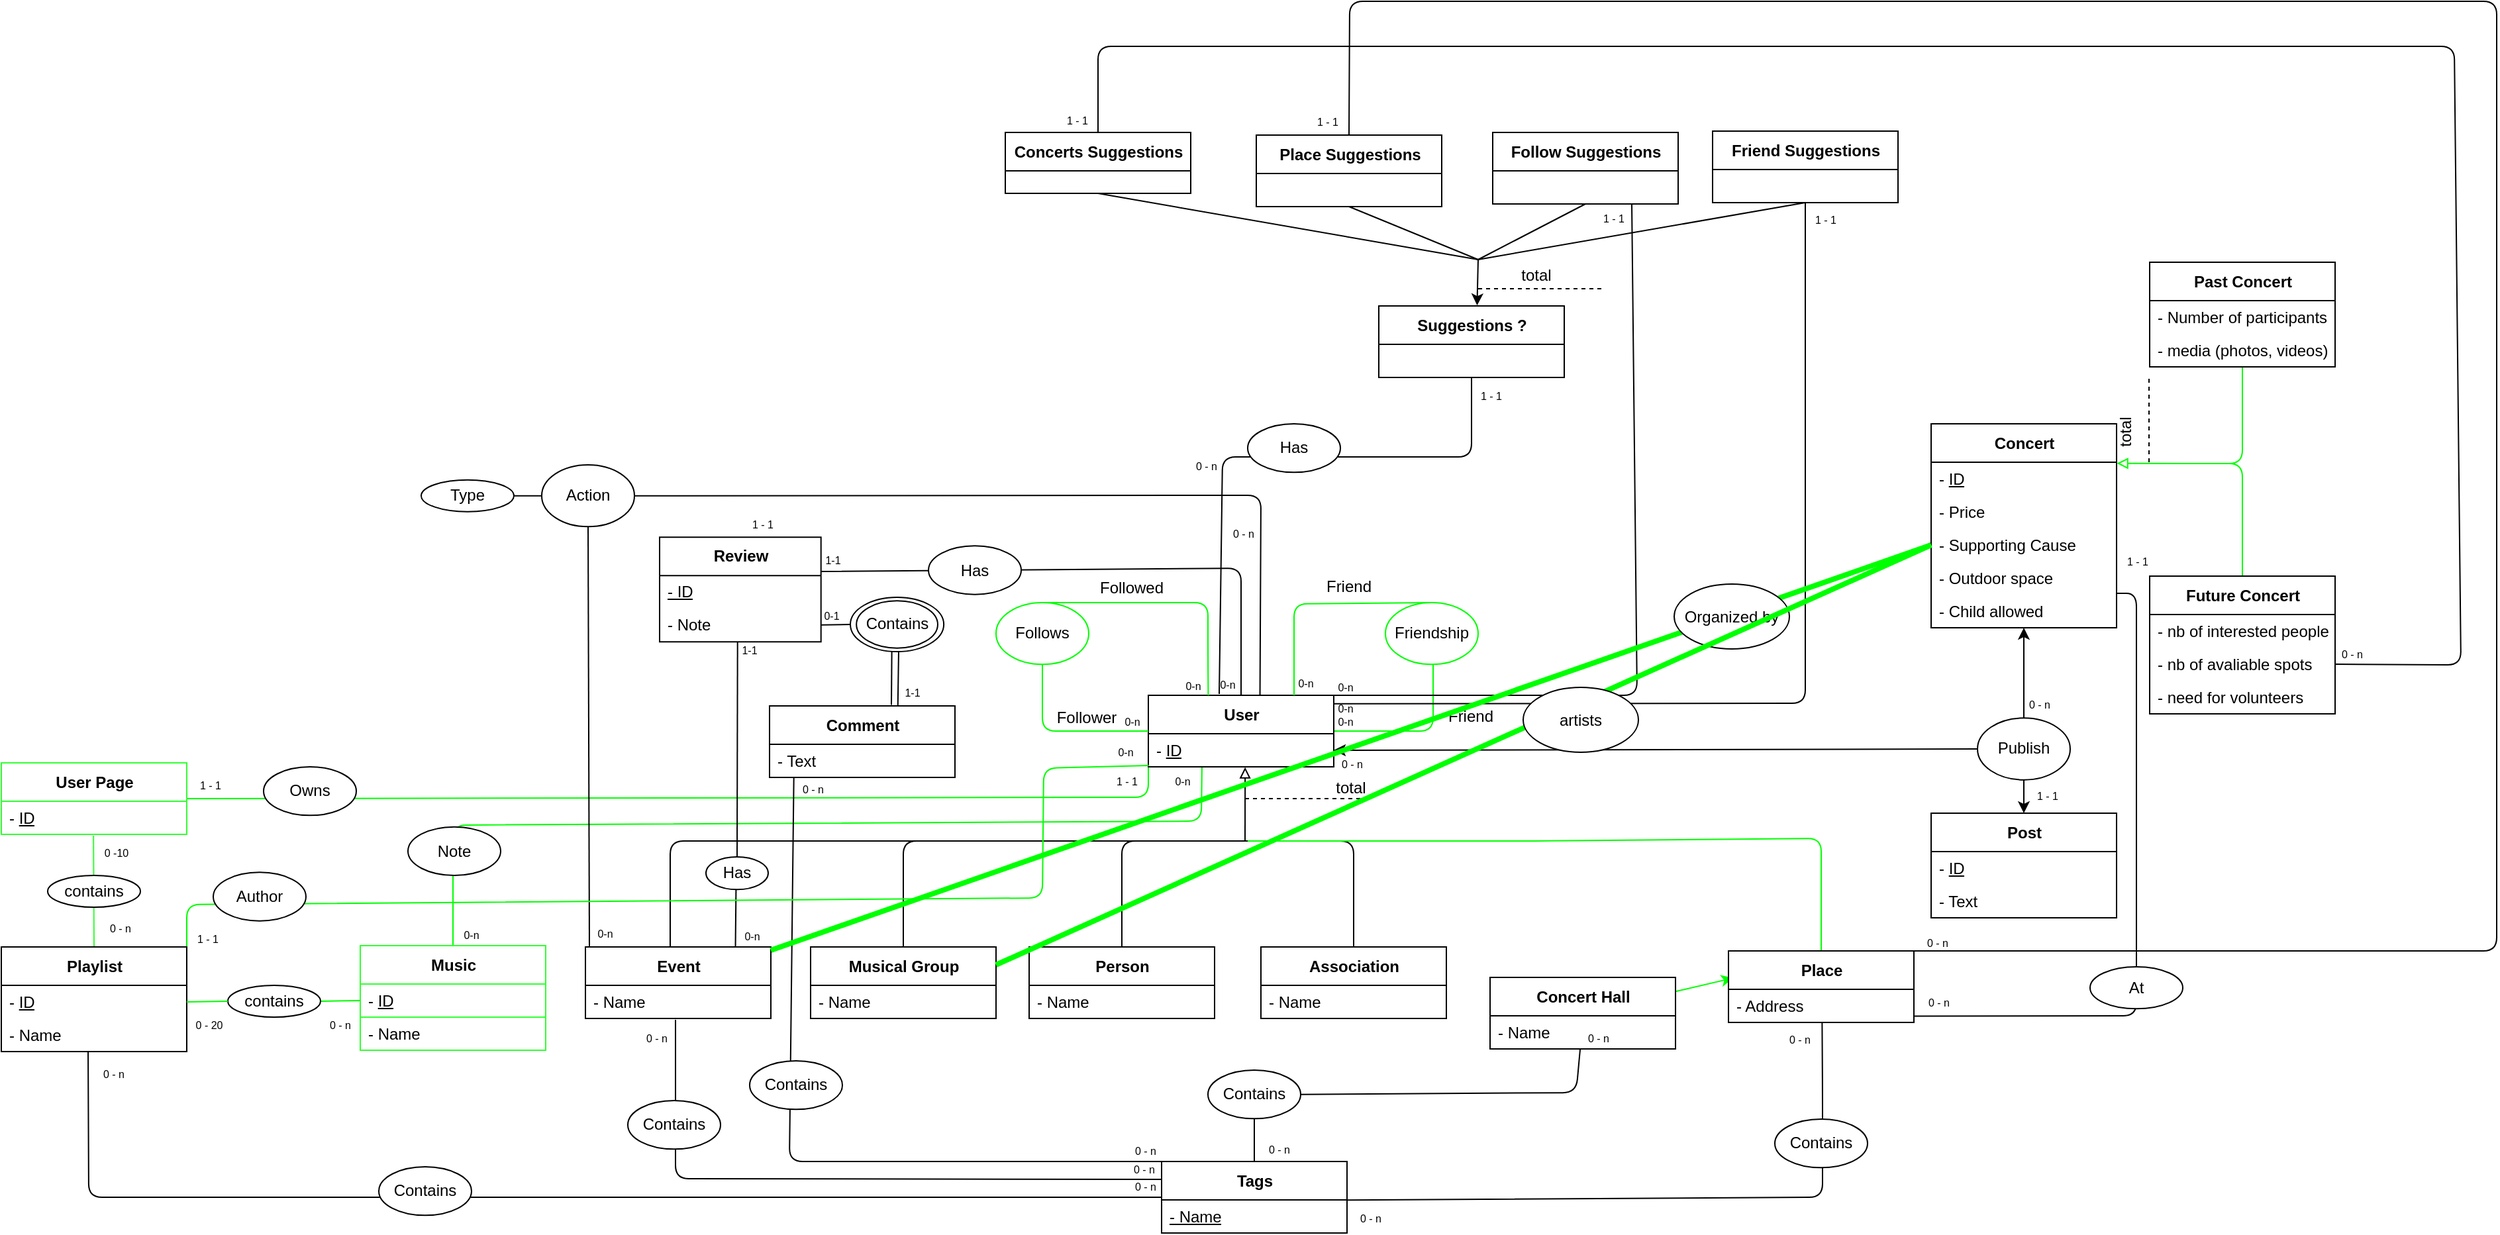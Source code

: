 <mxfile>
    <diagram id="nT5KfW_RDlfUQsja67Bm" name="Page-1">
        <mxGraphModel dx="1891" dy="1403" grid="1" gridSize="1" guides="1" tooltips="1" connect="1" arrows="1" fold="1" page="0" pageScale="1" pageWidth="850" pageHeight="1100" math="0" shadow="0">
            <root>
                <mxCell id="0"/>
                <mxCell id="1" parent="0"/>
                <mxCell id="24" style="edgeStyle=none;html=1;exitX=1;exitY=0.5;exitDx=0;exitDy=0;endArrow=none;endFill=0;strokeColor=#00FF00;" parent="1" source="5" edge="1">
                    <mxGeometry relative="1" as="geometry">
                        <mxPoint x="560" y="80" as="targetPoint"/>
                        <Array as="points">
                            <mxPoint x="560" y="137"/>
                        </Array>
                    </mxGeometry>
                </mxCell>
                <mxCell id="56" style="edgeStyle=none;html=1;startArrow=none;startFill=0;endArrow=none;endFill=0;entryX=1;entryY=0.5;entryDx=0;entryDy=0;exitX=0.602;exitY=0.006;exitDx=0;exitDy=0;exitPerimeter=0;" parent="1" source="5" target="60" edge="1">
                    <mxGeometry relative="1" as="geometry">
                        <mxPoint x="415" y="-76" as="targetPoint"/>
                        <Array as="points">
                            <mxPoint x="430" y="-41"/>
                        </Array>
                        <mxPoint x="429" y="109" as="sourcePoint"/>
                    </mxGeometry>
                </mxCell>
                <mxCell id="155" style="edgeStyle=none;html=1;exitX=0;exitY=0.5;exitDx=0;exitDy=0;entryX=1;entryY=0.5;entryDx=0;entryDy=0;endArrow=none;endFill=0;strokeColor=#00FF00;" parent="1" source="5" target="79" edge="1">
                    <mxGeometry relative="1" as="geometry">
                        <Array as="points">
                            <mxPoint x="345" y="187"/>
                        </Array>
                    </mxGeometry>
                </mxCell>
                <mxCell id="162" style="edgeStyle=none;html=1;exitX=0.289;exitY=1;exitDx=0;exitDy=0;entryX=0.5;entryY=0;entryDx=0;entryDy=0;endArrow=none;endFill=0;exitPerimeter=0;strokeColor=#00FF00;" parent="1" source="7" target="85" edge="1">
                    <mxGeometry relative="1" as="geometry">
                        <Array as="points">
                            <mxPoint x="385" y="205"/>
                            <mxPoint x="-180" y="208"/>
                        </Array>
                    </mxGeometry>
                </mxCell>
                <mxCell id="5" value="User" style="swimlane;fontStyle=1;align=center;verticalAlign=middle;childLayout=stackLayout;horizontal=1;startSize=29;horizontalStack=0;resizeParent=1;resizeParentMax=0;resizeLast=0;collapsible=0;marginBottom=0;html=1;" parent="1" vertex="1">
                    <mxGeometry x="345" y="110" width="140" height="54" as="geometry"/>
                </mxCell>
                <mxCell id="7" value="- &lt;u&gt;ID&lt;/u&gt;" style="text;html=1;strokeColor=none;fillColor=none;align=left;verticalAlign=middle;spacingLeft=4;spacingRight=4;overflow=hidden;rotatable=0;points=[[0,0.5],[1,0.5]];portConstraint=eastwest;" parent="5" vertex="1">
                    <mxGeometry y="29" width="140" height="25" as="geometry"/>
                </mxCell>
                <mxCell id="20" style="edgeStyle=none;html=1;exitX=0.5;exitY=0;exitDx=0;exitDy=0;endArrow=none;endFill=0;" parent="1" source="10" edge="1">
                    <mxGeometry relative="1" as="geometry">
                        <mxPoint x="340" y="220" as="targetPoint"/>
                        <Array as="points">
                            <mxPoint x="160" y="220"/>
                        </Array>
                    </mxGeometry>
                </mxCell>
                <mxCell id="10" value="Musical Group" style="swimlane;fontStyle=1;align=center;verticalAlign=middle;childLayout=stackLayout;horizontal=1;startSize=29;horizontalStack=0;resizeParent=1;resizeParentMax=0;resizeLast=0;collapsible=0;marginBottom=0;html=1;" parent="1" vertex="1">
                    <mxGeometry x="90" y="300" width="140" height="54" as="geometry"/>
                </mxCell>
                <mxCell id="11" value="- Name" style="text;html=1;strokeColor=none;fillColor=none;align=left;verticalAlign=middle;spacingLeft=4;spacingRight=4;overflow=hidden;rotatable=0;points=[[0,0.5],[1,0.5]];portConstraint=eastwest;" parent="10" vertex="1">
                    <mxGeometry y="29" width="140" height="25" as="geometry"/>
                </mxCell>
                <mxCell id="19" style="edgeStyle=none;html=1;exitX=0.5;exitY=0;exitDx=0;exitDy=0;endArrow=none;endFill=0;" parent="1" source="12" edge="1">
                    <mxGeometry relative="1" as="geometry">
                        <mxPoint x="420.0" y="220.0" as="targetPoint"/>
                        <Array as="points">
                            <mxPoint x="325" y="220"/>
                        </Array>
                    </mxGeometry>
                </mxCell>
                <mxCell id="12" value="Person" style="swimlane;fontStyle=1;align=center;verticalAlign=middle;childLayout=stackLayout;horizontal=1;startSize=29;horizontalStack=0;resizeParent=1;resizeParentMax=0;resizeLast=0;collapsible=0;marginBottom=0;html=1;" parent="1" vertex="1">
                    <mxGeometry x="255" y="300" width="140" height="54" as="geometry"/>
                </mxCell>
                <mxCell id="13" value="- Name" style="text;html=1;strokeColor=none;fillColor=none;align=left;verticalAlign=middle;spacingLeft=4;spacingRight=4;overflow=hidden;rotatable=0;points=[[0,0.5],[1,0.5]];portConstraint=eastwest;" parent="12" vertex="1">
                    <mxGeometry y="29" width="140" height="25" as="geometry"/>
                </mxCell>
                <mxCell id="21" style="edgeStyle=none;html=1;exitX=0.5;exitY=0;exitDx=0;exitDy=0;endArrow=none;endFill=0;" parent="1" source="14" edge="1">
                    <mxGeometry relative="1" as="geometry">
                        <mxPoint x="410.0" y="220.0" as="targetPoint"/>
                        <Array as="points">
                            <mxPoint x="500" y="220"/>
                        </Array>
                    </mxGeometry>
                </mxCell>
                <mxCell id="14" value="Association" style="swimlane;fontStyle=1;align=center;verticalAlign=middle;childLayout=stackLayout;horizontal=1;startSize=29;horizontalStack=0;resizeParent=1;resizeParentMax=0;resizeLast=0;collapsible=0;marginBottom=0;html=1;" parent="1" vertex="1">
                    <mxGeometry x="430" y="300" width="140" height="54" as="geometry"/>
                </mxCell>
                <mxCell id="15" value="- Name" style="text;html=1;strokeColor=none;fillColor=none;align=left;verticalAlign=middle;spacingLeft=4;spacingRight=4;overflow=hidden;rotatable=0;points=[[0,0.5],[1,0.5]];portConstraint=eastwest;" parent="14" vertex="1">
                    <mxGeometry y="29" width="140" height="25" as="geometry"/>
                </mxCell>
                <mxCell id="96" style="edgeStyle=none;html=1;endArrow=none;endFill=0;exitX=0.5;exitY=1;exitDx=0;exitDy=0;startArrow=none;entryX=0.5;entryY=0;entryDx=0;entryDy=0;" parent="1" source="97" target="77" edge="1">
                    <mxGeometry relative="1" as="geometry">
                        <mxPoint x="668" y="361" as="sourcePoint"/>
                        <mxPoint x="425" y="448" as="targetPoint"/>
                        <Array as="points"/>
                    </mxGeometry>
                </mxCell>
                <mxCell id="278" style="edgeStyle=none;html=1;entryX=0.025;entryY=-0.34;entryDx=0;entryDy=0;entryPerimeter=0;strokeColor=#00FF00;" parent="1" source="16" target="138" edge="1">
                    <mxGeometry relative="1" as="geometry"/>
                </mxCell>
                <mxCell id="16" value="Concert Hall" style="swimlane;fontStyle=1;align=center;verticalAlign=middle;childLayout=stackLayout;horizontal=1;startSize=29;horizontalStack=0;resizeParent=1;resizeParentMax=0;resizeLast=0;collapsible=0;marginBottom=0;html=1;" parent="1" vertex="1">
                    <mxGeometry x="603" y="323" width="140" height="54" as="geometry"/>
                </mxCell>
                <mxCell id="17" value="- Name" style="text;html=1;strokeColor=none;fillColor=none;align=left;verticalAlign=middle;spacingLeft=4;spacingRight=4;overflow=hidden;rotatable=0;points=[[0,0.5],[1,0.5]];portConstraint=eastwest;" parent="16" vertex="1">
                    <mxGeometry y="29" width="140" height="25" as="geometry"/>
                </mxCell>
                <mxCell id="23" value="" style="endArrow=block;html=1;entryX=0.522;entryY=1.012;entryDx=0;entryDy=0;entryPerimeter=0;endFill=0;" parent="1" target="7" edge="1">
                    <mxGeometry width="50" height="50" relative="1" as="geometry">
                        <mxPoint x="418" y="220" as="sourcePoint"/>
                        <mxPoint x="390" y="200" as="targetPoint"/>
                    </mxGeometry>
                </mxCell>
                <mxCell id="26" style="edgeStyle=none;html=1;exitX=0.5;exitY=0;exitDx=0;exitDy=0;endArrow=none;endFill=0;strokeColor=#00FF00;" parent="1" source="25" edge="1">
                    <mxGeometry relative="1" as="geometry">
                        <mxPoint x="455" y="110" as="targetPoint"/>
                        <Array as="points">
                            <mxPoint x="455" y="41"/>
                        </Array>
                    </mxGeometry>
                </mxCell>
                <mxCell id="25" value="Friendship" style="ellipse;whiteSpace=wrap;html=1;strokeColor=#00FF00;" parent="1" vertex="1">
                    <mxGeometry x="524" y="40.0" width="70" height="46.67" as="geometry"/>
                </mxCell>
                <mxCell id="30" style="edgeStyle=none;html=1;exitX=0.5;exitY=1;exitDx=0;exitDy=0;entryX=0;entryY=0.5;entryDx=0;entryDy=0;endArrow=none;endFill=0;strokeColor=#00FF00;" parent="1" source="29" target="5" edge="1">
                    <mxGeometry relative="1" as="geometry">
                        <Array as="points">
                            <mxPoint x="265" y="137"/>
                        </Array>
                    </mxGeometry>
                </mxCell>
                <mxCell id="31" style="edgeStyle=none;html=1;exitX=0.5;exitY=0;exitDx=0;exitDy=0;entryX=0.323;entryY=0;entryDx=0;entryDy=0;endArrow=none;endFill=0;entryPerimeter=0;strokeColor=#00FF00;" parent="1" source="29" target="5" edge="1">
                    <mxGeometry relative="1" as="geometry">
                        <Array as="points">
                            <mxPoint x="390" y="40"/>
                            <mxPoint x="390" y="80"/>
                        </Array>
                    </mxGeometry>
                </mxCell>
                <mxCell id="29" value="Follows" style="ellipse;whiteSpace=wrap;html=1;flipV=0;strokeColor=#00FF00;" parent="1" vertex="1">
                    <mxGeometry x="230" y="40.0" width="70" height="46.67" as="geometry"/>
                </mxCell>
                <mxCell id="32" value="Follower" style="text;html=1;strokeColor=none;fillColor=none;align=center;verticalAlign=middle;whiteSpace=wrap;rounded=0;" parent="1" vertex="1">
                    <mxGeometry x="276" y="116" width="45" height="22.5" as="geometry"/>
                </mxCell>
                <mxCell id="33" value="Followed" style="text;html=1;strokeColor=none;fillColor=none;align=center;verticalAlign=middle;whiteSpace=wrap;rounded=0;" parent="1" vertex="1">
                    <mxGeometry x="310" y="17.5" width="45" height="22.5" as="geometry"/>
                </mxCell>
                <mxCell id="34" value="Post" style="swimlane;fontStyle=1;align=center;verticalAlign=middle;childLayout=stackLayout;horizontal=1;startSize=29;horizontalStack=0;resizeParent=1;resizeParentMax=0;resizeLast=0;collapsible=0;marginBottom=0;html=1;" parent="1" vertex="1">
                    <mxGeometry x="936" y="199" width="140" height="79" as="geometry"/>
                </mxCell>
                <mxCell id="35" value="- &lt;u&gt;ID&lt;/u&gt;" style="text;html=1;strokeColor=none;fillColor=none;align=left;verticalAlign=middle;spacingLeft=4;spacingRight=4;overflow=hidden;rotatable=0;points=[[0,0.5],[1,0.5]];portConstraint=eastwest;" parent="34" vertex="1">
                    <mxGeometry y="29" width="140" height="25" as="geometry"/>
                </mxCell>
                <mxCell id="39" value="- Text" style="text;html=1;strokeColor=none;fillColor=none;align=left;verticalAlign=middle;spacingLeft=4;spacingRight=4;overflow=hidden;rotatable=0;points=[[0,0.5],[1,0.5]];portConstraint=eastwest;" parent="34" vertex="1">
                    <mxGeometry y="54" width="140" height="25" as="geometry"/>
                </mxCell>
                <mxCell id="38" value="" style="edgeStyle=none;html=1;exitX=1;exitY=0.5;exitDx=0;exitDy=0;entryX=0;entryY=0.5;entryDx=0;entryDy=0;endArrow=none;endFill=0;startArrow=classic;startFill=1;" parent="1" source="7" target="37" edge="1">
                    <mxGeometry relative="1" as="geometry">
                        <mxPoint x="485.0" y="151.5" as="sourcePoint"/>
                        <mxPoint x="750" y="151.5" as="targetPoint"/>
                    </mxGeometry>
                </mxCell>
                <mxCell id="43" style="edgeStyle=none;html=1;exitX=0.5;exitY=0;exitDx=0;exitDy=0;entryX=0.5;entryY=1;entryDx=0;entryDy=0;endArrow=classic;endFill=1;startArrow=none;startFill=0;" parent="1" source="37" target="40" edge="1">
                    <mxGeometry relative="1" as="geometry"/>
                </mxCell>
                <mxCell id="239" style="edgeStyle=none;html=1;entryX=0.5;entryY=0;entryDx=0;entryDy=0;" parent="1" source="37" target="34" edge="1">
                    <mxGeometry relative="1" as="geometry"/>
                </mxCell>
                <mxCell id="37" value="Publish" style="ellipse;whiteSpace=wrap;html=1;" parent="1" vertex="1">
                    <mxGeometry x="971" y="127.16" width="70" height="46.67" as="geometry"/>
                </mxCell>
                <mxCell id="40" value="Concert" style="swimlane;fontStyle=1;align=center;verticalAlign=middle;childLayout=stackLayout;horizontal=1;startSize=29;horizontalStack=0;resizeParent=1;resizeParentMax=0;resizeLast=0;collapsible=0;marginBottom=0;html=1;" parent="1" vertex="1">
                    <mxGeometry x="936" y="-95" width="140" height="154" as="geometry"/>
                </mxCell>
                <mxCell id="41" value="- &lt;u&gt;ID&lt;/u&gt;" style="text;html=1;strokeColor=none;fillColor=none;align=left;verticalAlign=middle;spacingLeft=4;spacingRight=4;overflow=hidden;rotatable=0;points=[[0,0.5],[1,0.5]];portConstraint=eastwest;" parent="40" vertex="1">
                    <mxGeometry y="29" width="140" height="25" as="geometry"/>
                </mxCell>
                <mxCell id="122" value="- Price" style="text;html=1;strokeColor=none;fillColor=none;align=left;verticalAlign=middle;spacingLeft=4;spacingRight=4;overflow=hidden;rotatable=0;points=[[0,0.5],[1,0.5]];portConstraint=eastwest;" parent="40" vertex="1">
                    <mxGeometry y="54" width="140" height="25" as="geometry"/>
                </mxCell>
                <mxCell id="131" value="- Supporting Cause" style="text;html=1;strokeColor=none;fillColor=none;align=left;verticalAlign=middle;spacingLeft=4;spacingRight=4;overflow=hidden;rotatable=0;points=[[0,0.5],[1,0.5]];portConstraint=eastwest;" parent="40" vertex="1">
                    <mxGeometry y="79" width="140" height="25" as="geometry"/>
                </mxCell>
                <mxCell id="132" value="- Outdoor space" style="text;html=1;strokeColor=none;fillColor=none;align=left;verticalAlign=middle;spacingLeft=4;spacingRight=4;overflow=hidden;rotatable=0;points=[[0,0.5],[1,0.5]];portConstraint=eastwest;" parent="40" vertex="1">
                    <mxGeometry y="104" width="140" height="25" as="geometry"/>
                </mxCell>
                <mxCell id="133" value="- Child allowed" style="text;html=1;strokeColor=none;fillColor=none;align=left;verticalAlign=middle;spacingLeft=4;spacingRight=4;overflow=hidden;rotatable=0;points=[[0,0.5],[1,0.5]];portConstraint=eastwest;" parent="40" vertex="1">
                    <mxGeometry y="129" width="140" height="25" as="geometry"/>
                </mxCell>
                <mxCell id="51" style="edgeStyle=none;html=1;endArrow=block;endFill=0;startArrow=none;startFill=0;entryX=1.002;entryY=0.035;entryDx=0;entryDy=0;entryPerimeter=0;exitX=0.5;exitY=1;exitDx=0;exitDy=0;fillColor=#33FF33;strokeColor=#00FF00;" parent="1" source="45" target="41" edge="1">
                    <mxGeometry relative="1" as="geometry">
                        <mxPoint x="1083" y="-65" as="targetPoint"/>
                        <mxPoint x="1171" y="-105" as="sourcePoint"/>
                        <Array as="points">
                            <mxPoint x="1171" y="-65"/>
                        </Array>
                    </mxGeometry>
                </mxCell>
                <mxCell id="45" value="Past Concert" style="swimlane;fontStyle=1;align=center;verticalAlign=middle;childLayout=stackLayout;horizontal=1;startSize=29;horizontalStack=0;resizeParent=1;resizeParentMax=0;resizeLast=0;collapsible=0;marginBottom=0;html=1;" parent="1" vertex="1">
                    <mxGeometry x="1101" y="-217" width="140" height="79" as="geometry"/>
                </mxCell>
                <mxCell id="119" value="- Number of participants" style="text;html=1;strokeColor=none;fillColor=none;align=left;verticalAlign=middle;spacingLeft=4;spacingRight=4;overflow=hidden;rotatable=0;points=[[0,0.5],[1,0.5]];portConstraint=eastwest;" parent="45" vertex="1">
                    <mxGeometry y="29" width="140" height="25" as="geometry"/>
                </mxCell>
                <mxCell id="120" value="- media (photos, videos)" style="text;html=1;strokeColor=none;fillColor=none;align=left;verticalAlign=middle;spacingLeft=4;spacingRight=4;overflow=hidden;rotatable=0;points=[[0,0.5],[1,0.5]];portConstraint=eastwest;" parent="45" vertex="1">
                    <mxGeometry y="54" width="140" height="25" as="geometry"/>
                </mxCell>
                <mxCell id="55" style="edgeStyle=none;html=1;exitX=0.5;exitY=0;exitDx=0;exitDy=0;startArrow=none;startFill=0;endArrow=none;endFill=0;fillColor=#66FF66;strokeColor=#00FF00;" parent="1" source="47" edge="1">
                    <mxGeometry relative="1" as="geometry">
                        <mxPoint x="1143" y="-65" as="targetPoint"/>
                        <Array as="points">
                            <mxPoint x="1171" y="-65"/>
                        </Array>
                    </mxGeometry>
                </mxCell>
                <mxCell id="47" value="Future Concert" style="swimlane;fontStyle=1;align=center;verticalAlign=middle;childLayout=stackLayout;horizontal=1;startSize=29;horizontalStack=0;resizeParent=1;resizeParentMax=0;resizeLast=0;collapsible=0;marginBottom=0;html=1;" parent="1" vertex="1">
                    <mxGeometry x="1101" y="20" width="140" height="104" as="geometry"/>
                </mxCell>
                <mxCell id="121" value="- nb of interested people" style="text;html=1;strokeColor=none;fillColor=none;align=left;verticalAlign=middle;spacingLeft=4;spacingRight=4;overflow=hidden;rotatable=0;points=[[0,0.5],[1,0.5]];portConstraint=eastwest;" parent="47" vertex="1">
                    <mxGeometry y="29" width="140" height="25" as="geometry"/>
                </mxCell>
                <mxCell id="125" value="- nb of avaliable spots" style="text;html=1;strokeColor=none;fillColor=none;align=left;verticalAlign=middle;spacingLeft=4;spacingRight=4;overflow=hidden;rotatable=0;points=[[0,0.5],[1,0.5]];portConstraint=eastwest;" parent="47" vertex="1">
                    <mxGeometry y="54" width="140" height="25" as="geometry"/>
                </mxCell>
                <mxCell id="126" value="- need for volunteers" style="text;html=1;strokeColor=none;fillColor=none;align=left;verticalAlign=middle;spacingLeft=4;spacingRight=4;overflow=hidden;rotatable=0;points=[[0,0.5],[1,0.5]];portConstraint=eastwest;" parent="47" vertex="1">
                    <mxGeometry y="79" width="140" height="25" as="geometry"/>
                </mxCell>
                <mxCell id="102" style="edgeStyle=none;html=1;endArrow=none;endFill=0;entryX=0;entryY=0.25;entryDx=0;entryDy=0;" parent="1" target="77" edge="1">
                    <mxGeometry relative="1" as="geometry">
                        <mxPoint x="-12" y="355" as="sourcePoint"/>
                        <mxPoint x="425" y="459" as="targetPoint"/>
                        <Array as="points">
                            <mxPoint x="-12" y="475"/>
                        </Array>
                    </mxGeometry>
                </mxCell>
                <mxCell id="57" value="Event" style="swimlane;fontStyle=1;align=center;verticalAlign=middle;childLayout=stackLayout;horizontal=1;startSize=29;horizontalStack=0;resizeParent=1;resizeParentMax=0;resizeLast=0;collapsible=0;marginBottom=0;html=1;" parent="1" vertex="1">
                    <mxGeometry x="-80" y="300" width="140" height="54" as="geometry"/>
                </mxCell>
                <mxCell id="139" value="- Name" style="text;html=1;strokeColor=none;fillColor=none;align=left;verticalAlign=middle;spacingLeft=4;spacingRight=4;overflow=hidden;rotatable=0;points=[[0,0.5],[1,0.5]];portConstraint=eastwest;" parent="57" vertex="1">
                    <mxGeometry y="29" width="140" height="25" as="geometry"/>
                </mxCell>
                <mxCell id="59" style="edgeStyle=none;html=1;exitX=0.5;exitY=0;exitDx=0;exitDy=0;endArrow=none;endFill=0;" parent="1" edge="1">
                    <mxGeometry relative="1" as="geometry">
                        <mxPoint x="180" y="220" as="targetPoint"/>
                        <mxPoint x="-16" y="300" as="sourcePoint"/>
                        <Array as="points">
                            <mxPoint x="-16" y="220"/>
                        </Array>
                    </mxGeometry>
                </mxCell>
                <mxCell id="61" style="edgeStyle=none;html=1;exitX=0.5;exitY=1;exitDx=0;exitDy=0;startArrow=none;startFill=0;endArrow=none;endFill=0;" parent="1" source="60" edge="1">
                    <mxGeometry relative="1" as="geometry">
                        <mxPoint x="-77" y="300" as="targetPoint"/>
                    </mxGeometry>
                </mxCell>
                <mxCell id="65" style="edgeStyle=none;html=1;exitX=0;exitY=0.5;exitDx=0;exitDy=0;startArrow=none;startFill=0;endArrow=none;endFill=0;" parent="1" source="60" target="63" edge="1">
                    <mxGeometry relative="1" as="geometry"/>
                </mxCell>
                <mxCell id="60" value="Action" style="ellipse;whiteSpace=wrap;html=1;flipV=0;" parent="1" vertex="1">
                    <mxGeometry x="-113" y="-64.0" width="70" height="46.67" as="geometry"/>
                </mxCell>
                <mxCell id="63" value="Type" style="ellipse;whiteSpace=wrap;html=1;flipV=0;" parent="1" vertex="1">
                    <mxGeometry x="-204" y="-52.66" width="70" height="24" as="geometry"/>
                </mxCell>
                <mxCell id="67" style="edgeStyle=none;html=1;startArrow=none;startFill=0;endArrow=none;endFill=0;exitX=0.483;exitY=1.006;exitDx=0;exitDy=0;exitPerimeter=0;entryX=0.809;entryY=0.004;entryDx=0;entryDy=0;entryPerimeter=0;" parent="1" source="208" target="57" edge="1">
                    <mxGeometry relative="1" as="geometry">
                        <mxPoint x="35" y="300" as="targetPoint"/>
                        <mxPoint x="35" y="38" as="sourcePoint"/>
                    </mxGeometry>
                </mxCell>
                <mxCell id="68" style="edgeStyle=none;html=1;exitX=1;exitY=0.5;exitDx=0;exitDy=0;startArrow=none;startFill=0;endArrow=none;endFill=0;entryX=0.5;entryY=0;entryDx=0;entryDy=0;" parent="1" target="5" edge="1">
                    <mxGeometry relative="1" as="geometry">
                        <mxPoint x="415" y="16" as="targetPoint"/>
                        <Array as="points">
                            <mxPoint x="415" y="14"/>
                        </Array>
                        <mxPoint x="70.0" y="16.665" as="sourcePoint"/>
                    </mxGeometry>
                </mxCell>
                <mxCell id="73" style="edgeStyle=none;html=1;startArrow=none;startFill=0;endArrow=none;endFill=0;entryX=0.517;entryY=1.006;entryDx=0;entryDy=0;entryPerimeter=0;exitX=0.692;exitY=-0.01;exitDx=0;exitDy=0;exitPerimeter=0;" parent="1" source="74" target="194" edge="1">
                    <mxGeometry relative="1" as="geometry">
                        <mxPoint x="157" y="117" as="sourcePoint"/>
                        <mxPoint x="156" y="80" as="targetPoint"/>
                        <Array as="points"/>
                    </mxGeometry>
                </mxCell>
                <mxCell id="112" style="edgeStyle=none;html=1;exitX=0.131;exitY=0.989;exitDx=0;exitDy=0;entryX=0;entryY=0;entryDx=0;entryDy=0;endArrow=none;endFill=0;exitPerimeter=0;" parent="1" source="150" target="77" edge="1">
                    <mxGeometry relative="1" as="geometry">
                        <Array as="points">
                            <mxPoint x="74" y="462"/>
                        </Array>
                    </mxGeometry>
                </mxCell>
                <mxCell id="74" value="Comment" style="swimlane;fontStyle=1;align=center;verticalAlign=middle;childLayout=stackLayout;horizontal=1;startSize=29;horizontalStack=0;resizeParent=1;resizeParentMax=0;resizeLast=0;collapsible=0;marginBottom=0;html=1;" parent="1" vertex="1">
                    <mxGeometry x="59" y="118" width="140" height="54" as="geometry"/>
                </mxCell>
                <mxCell id="150" value="- Text" style="text;html=1;strokeColor=none;fillColor=none;align=left;verticalAlign=middle;spacingLeft=4;spacingRight=4;overflow=hidden;rotatable=0;points=[[0,0.5],[1,0.5]];portConstraint=eastwest;" parent="74" vertex="1">
                    <mxGeometry y="29" width="140" height="25" as="geometry"/>
                </mxCell>
                <mxCell id="77" value="Tags" style="swimlane;fontStyle=1;align=center;verticalAlign=middle;childLayout=stackLayout;horizontal=1;startSize=29;horizontalStack=0;resizeParent=1;resizeParentMax=0;resizeLast=0;collapsible=0;marginBottom=0;html=1;" parent="1" vertex="1">
                    <mxGeometry x="355" y="462" width="140" height="54" as="geometry"/>
                </mxCell>
                <mxCell id="78" value="&lt;u&gt;-&amp;nbsp;Name&lt;/u&gt;" style="text;html=1;strokeColor=none;fillColor=none;align=left;verticalAlign=middle;spacingLeft=4;spacingRight=4;overflow=hidden;rotatable=0;points=[[0,0.5],[1,0.5]];portConstraint=eastwest;" parent="77" vertex="1">
                    <mxGeometry y="29" width="140" height="25" as="geometry"/>
                </mxCell>
                <mxCell id="141" style="edgeStyle=none;html=1;exitX=0.497;exitY=1.04;exitDx=0;exitDy=0;entryX=0.5;entryY=0;entryDx=0;entryDy=0;endArrow=none;endFill=0;exitPerimeter=0;strokeColor=#33FF33;" parent="1" target="83" edge="1">
                    <mxGeometry relative="1" as="geometry">
                        <mxPoint x="-451.42" y="216" as="sourcePoint"/>
                    </mxGeometry>
                </mxCell>
                <mxCell id="79" value="User Page" style="swimlane;fontStyle=1;align=center;verticalAlign=middle;childLayout=stackLayout;horizontal=1;startSize=29;horizontalStack=0;resizeParent=1;resizeParentMax=0;resizeLast=0;collapsible=0;marginBottom=0;html=1;strokeColor=#33FF33;" parent="1" vertex="1">
                    <mxGeometry x="-521" y="161" width="140" height="54" as="geometry"/>
                </mxCell>
                <mxCell id="161" value="- &lt;u&gt;ID&lt;/u&gt;" style="text;html=1;strokeColor=none;fillColor=none;align=left;verticalAlign=middle;spacingLeft=4;spacingRight=4;overflow=hidden;rotatable=0;points=[[0,0.5],[1,0.5]];portConstraint=eastwest;" parent="79" vertex="1">
                    <mxGeometry y="29" width="140" height="25" as="geometry"/>
                </mxCell>
                <mxCell id="105" style="edgeStyle=none;html=1;exitX=0.468;exitY=0.999;exitDx=0;exitDy=0;entryX=0;entryY=0.5;entryDx=0;entryDy=0;endArrow=none;endFill=0;exitPerimeter=0;" parent="1" source="145" target="77" edge="1">
                    <mxGeometry relative="1" as="geometry">
                        <mxPoint x="-454.78" y="354.575" as="sourcePoint"/>
                        <Array as="points">
                            <mxPoint x="-455" y="489"/>
                        </Array>
                    </mxGeometry>
                </mxCell>
                <mxCell id="157" style="edgeStyle=none;html=1;exitX=1;exitY=0.25;exitDx=0;exitDy=0;entryX=0.002;entryY=0.961;entryDx=0;entryDy=0;endArrow=none;endFill=0;entryPerimeter=0;strokeColor=#00FF00;" parent="1" source="83" target="7" edge="1">
                    <mxGeometry relative="1" as="geometry">
                        <Array as="points">
                            <mxPoint x="-381" y="268"/>
                            <mxPoint x="265" y="263"/>
                            <mxPoint x="266" y="165"/>
                        </Array>
                    </mxGeometry>
                </mxCell>
                <mxCell id="83" value="Playlist" style="swimlane;fontStyle=1;align=center;verticalAlign=middle;childLayout=stackLayout;horizontal=1;startSize=29;horizontalStack=0;resizeParent=1;resizeParentMax=0;resizeLast=0;collapsible=0;marginBottom=0;html=1;" parent="1" vertex="1">
                    <mxGeometry x="-521" y="300" width="140" height="79" as="geometry"/>
                </mxCell>
                <mxCell id="144" value="- &lt;u&gt;ID&lt;/u&gt;" style="text;html=1;strokeColor=none;fillColor=none;align=left;verticalAlign=middle;spacingLeft=4;spacingRight=4;overflow=hidden;rotatable=0;points=[[0,0.5],[1,0.5]];portConstraint=eastwest;" parent="83" vertex="1">
                    <mxGeometry y="29" width="140" height="25" as="geometry"/>
                </mxCell>
                <mxCell id="145" value="- Name" style="text;html=1;strokeColor=none;fillColor=none;align=left;verticalAlign=middle;spacingLeft=4;spacingRight=4;overflow=hidden;rotatable=0;points=[[0,0.5],[1,0.5]];portConstraint=eastwest;" parent="83" vertex="1">
                    <mxGeometry y="54" width="140" height="25" as="geometry"/>
                </mxCell>
                <mxCell id="85" value="Music" style="swimlane;fontStyle=1;align=center;verticalAlign=middle;childLayout=stackLayout;horizontal=1;startSize=29;horizontalStack=0;resizeParent=1;resizeParentMax=0;resizeLast=0;collapsible=0;marginBottom=0;html=1;strokeColor=#33FF33;" parent="1" vertex="1">
                    <mxGeometry x="-250" y="299" width="140" height="79" as="geometry"/>
                </mxCell>
                <mxCell id="86" value="- &lt;u&gt;ID&lt;/u&gt;" style="text;html=1;strokeColor=#33FF33;fillColor=none;align=left;verticalAlign=middle;spacingLeft=4;spacingRight=4;overflow=hidden;rotatable=0;points=[[0,0.5],[1,0.5]];portConstraint=eastwest;" parent="85" vertex="1">
                    <mxGeometry y="29" width="140" height="25" as="geometry"/>
                </mxCell>
                <mxCell id="143" value="- Name" style="text;html=1;strokeColor=#33FF33;fillColor=none;align=left;verticalAlign=middle;spacingLeft=4;spacingRight=4;overflow=hidden;rotatable=0;points=[[0,0.5],[1,0.5]];portConstraint=eastwest;" parent="85" vertex="1">
                    <mxGeometry y="54" width="140" height="25" as="geometry"/>
                </mxCell>
                <mxCell id="147" style="edgeStyle=none;html=1;exitX=1;exitY=0.5;exitDx=0;exitDy=0;entryX=0;entryY=0.5;entryDx=0;entryDy=0;endArrow=none;endFill=0;strokeColor=#00FF00;" parent="1" source="90" target="86" edge="1">
                    <mxGeometry relative="1" as="geometry"/>
                </mxCell>
                <mxCell id="90" value="contains" style="ellipse;whiteSpace=wrap;html=1;flipV=0;" parent="1" vertex="1">
                    <mxGeometry x="-350" y="329" width="70" height="24" as="geometry"/>
                </mxCell>
                <mxCell id="91" value="Friend" style="text;html=1;strokeColor=none;fillColor=none;align=center;verticalAlign=middle;whiteSpace=wrap;rounded=0;" parent="1" vertex="1">
                    <mxGeometry x="474" y="17" width="45" height="22.5" as="geometry"/>
                </mxCell>
                <mxCell id="92" value="Friend" style="text;html=1;strokeColor=none;fillColor=none;align=center;verticalAlign=middle;whiteSpace=wrap;rounded=0;" parent="1" vertex="1">
                    <mxGeometry x="566" y="115" width="45" height="22.5" as="geometry"/>
                </mxCell>
                <mxCell id="95" style="edgeStyle=none;html=1;exitX=0.5;exitY=0;exitDx=0;exitDy=0;endArrow=none;endFill=0;strokeColor=#00FF00;" parent="1" source="93" edge="1">
                    <mxGeometry relative="1" as="geometry">
                        <mxPoint x="420" y="220" as="targetPoint"/>
                        <Array as="points">
                            <mxPoint x="853" y="218"/>
                            <mxPoint x="637" y="220"/>
                        </Array>
                    </mxGeometry>
                </mxCell>
                <mxCell id="101" style="edgeStyle=none;html=1;endArrow=none;endFill=0;entryX=1;entryY=0.007;entryDx=0;entryDy=0;entryPerimeter=0;exitX=0.505;exitY=1.012;exitDx=0;exitDy=0;exitPerimeter=0;" parent="1" source="138" target="78" edge="1">
                    <mxGeometry relative="1" as="geometry">
                        <mxPoint x="515" y="484" as="targetPoint"/>
                        <mxPoint x="854" y="390" as="sourcePoint"/>
                        <Array as="points">
                            <mxPoint x="854" y="409"/>
                            <mxPoint x="854" y="489"/>
                        </Array>
                    </mxGeometry>
                </mxCell>
                <mxCell id="93" value="Place" style="swimlane;fontStyle=1;align=center;verticalAlign=middle;childLayout=stackLayout;horizontal=1;startSize=29;horizontalStack=0;resizeParent=1;resizeParentMax=0;resizeLast=0;collapsible=0;marginBottom=0;html=1;" parent="1" vertex="1">
                    <mxGeometry x="783" y="303" width="140" height="54" as="geometry"/>
                </mxCell>
                <mxCell id="138" value="- Address" style="text;html=1;strokeColor=none;fillColor=none;align=left;verticalAlign=middle;spacingLeft=4;spacingRight=4;overflow=hidden;rotatable=0;points=[[0,0.5],[1,0.5]];portConstraint=eastwest;" parent="93" vertex="1">
                    <mxGeometry y="29" width="140" height="25" as="geometry"/>
                </mxCell>
                <mxCell id="98" value="" style="edgeStyle=none;html=1;entryX=1;entryY=0.5;entryDx=0;entryDy=0;endArrow=none;endFill=0;exitX=0.486;exitY=1;exitDx=0;exitDy=0;exitPerimeter=0;" parent="1" source="17" target="97" edge="1">
                    <mxGeometry relative="1" as="geometry">
                        <mxPoint x="668.04" y="354" as="sourcePoint"/>
                        <mxPoint x="424" y="446" as="targetPoint"/>
                        <Array as="points">
                            <mxPoint x="668" y="410"/>
                        </Array>
                    </mxGeometry>
                </mxCell>
                <mxCell id="97" value="Contains" style="ellipse;whiteSpace=wrap;html=1;" parent="1" vertex="1">
                    <mxGeometry x="390" y="393" width="70" height="36.67" as="geometry"/>
                </mxCell>
                <mxCell id="108" value="Contains" style="ellipse;whiteSpace=wrap;html=1;" parent="1" vertex="1">
                    <mxGeometry x="-236" y="466" width="70" height="36.67" as="geometry"/>
                </mxCell>
                <mxCell id="110" value="Contains" style="ellipse;whiteSpace=wrap;html=1;" parent="1" vertex="1">
                    <mxGeometry x="818" y="430" width="70" height="36.67" as="geometry"/>
                </mxCell>
                <mxCell id="111" value="Contains" style="ellipse;whiteSpace=wrap;html=1;" parent="1" vertex="1">
                    <mxGeometry x="-48" y="416" width="70" height="36.67" as="geometry"/>
                </mxCell>
                <mxCell id="113" value="Contains" style="ellipse;whiteSpace=wrap;html=1;" parent="1" vertex="1">
                    <mxGeometry x="44" y="386" width="70" height="36.67" as="geometry"/>
                </mxCell>
                <mxCell id="129" style="edgeStyle=none;html=1;endArrow=none;endFill=0;entryX=0.996;entryY=0.81;entryDx=0;entryDy=0;entryPerimeter=0;" parent="1" edge="1">
                    <mxGeometry relative="1" as="geometry">
                        <mxPoint x="1076" y="33" as="sourcePoint"/>
                        <mxPoint x="922.44" y="352.25" as="targetPoint"/>
                        <Array as="points">
                            <mxPoint x="1091" y="33"/>
                            <mxPoint x="1091" y="201"/>
                            <mxPoint x="1091" y="279"/>
                            <mxPoint x="1091" y="352"/>
                        </Array>
                    </mxGeometry>
                </mxCell>
                <mxCell id="130" value="At" style="ellipse;whiteSpace=wrap;html=1;" parent="1" vertex="1">
                    <mxGeometry x="1056" y="315" width="70" height="31.67" as="geometry"/>
                </mxCell>
                <mxCell id="142" value="contains" style="ellipse;whiteSpace=wrap;html=1;flipV=0;" parent="1" vertex="1">
                    <mxGeometry x="-486" y="246" width="70" height="24" as="geometry"/>
                </mxCell>
                <mxCell id="146" style="edgeStyle=none;html=1;exitX=1;exitY=0.5;exitDx=0;exitDy=0;entryX=0;entryY=0.5;entryDx=0;entryDy=0;endArrow=none;endFill=0;strokeColor=#00FF00;" parent="1" source="144" target="90" edge="1">
                    <mxGeometry relative="1" as="geometry"/>
                </mxCell>
                <mxCell id="158" value="Author" style="ellipse;whiteSpace=wrap;html=1;" parent="1" vertex="1">
                    <mxGeometry x="-361" y="243.67" width="70" height="36.67" as="geometry"/>
                </mxCell>
                <mxCell id="160" value="Owns" style="ellipse;whiteSpace=wrap;html=1;" parent="1" vertex="1">
                    <mxGeometry x="-323" y="164" width="70" height="36.67" as="geometry"/>
                </mxCell>
                <mxCell id="163" value="Note" style="ellipse;whiteSpace=wrap;html=1;" parent="1" vertex="1">
                    <mxGeometry x="-214" y="209.33" width="70" height="36.67" as="geometry"/>
                </mxCell>
                <mxCell id="171" value="" style="endArrow=none;dashed=1;html=1;" parent="1" edge="1">
                    <mxGeometry width="50" height="50" relative="1" as="geometry">
                        <mxPoint x="511" y="188" as="sourcePoint"/>
                        <mxPoint x="415" y="188" as="targetPoint"/>
                    </mxGeometry>
                </mxCell>
                <mxCell id="172" value="total" style="text;html=1;strokeColor=none;fillColor=none;align=center;verticalAlign=middle;whiteSpace=wrap;rounded=0;" parent="1" vertex="1">
                    <mxGeometry x="468" y="165" width="60" height="30" as="geometry"/>
                </mxCell>
                <mxCell id="173" value="" style="endArrow=none;dashed=1;html=1;" parent="1" edge="1">
                    <mxGeometry width="50" height="50" relative="1" as="geometry">
                        <mxPoint x="1100.51" y="-129" as="sourcePoint"/>
                        <mxPoint x="1100.51" y="-63" as="targetPoint"/>
                    </mxGeometry>
                </mxCell>
                <mxCell id="174" value="total" style="text;html=1;strokeColor=none;fillColor=none;align=center;verticalAlign=middle;whiteSpace=wrap;rounded=0;rotation=-90;" parent="1" vertex="1">
                    <mxGeometry x="1013" y="-104" width="140" height="30" as="geometry"/>
                </mxCell>
                <mxCell id="175" value="&lt;font style=&quot;font-size: 8px;&quot;&gt;0-n&lt;/font&gt;" style="text;html=1;strokeColor=none;fillColor=none;align=center;verticalAlign=middle;whiteSpace=wrap;rounded=0;" parent="1" vertex="1">
                    <mxGeometry x="320" y="120" width="26" height="17" as="geometry"/>
                </mxCell>
                <mxCell id="176" value="&lt;font style=&quot;font-size: 8px;&quot;&gt;0-n&lt;/font&gt;" style="text;html=1;strokeColor=none;fillColor=none;align=center;verticalAlign=middle;whiteSpace=wrap;rounded=0;" parent="1" vertex="1">
                    <mxGeometry x="366" y="93" width="26" height="17" as="geometry"/>
                </mxCell>
                <mxCell id="177" value="&lt;font style=&quot;font-size: 8px;&quot;&gt;0-n&lt;/font&gt;" style="text;html=1;strokeColor=none;fillColor=none;align=center;verticalAlign=middle;whiteSpace=wrap;rounded=0;" parent="1" vertex="1">
                    <mxGeometry x="481" y="120" width="26" height="17" as="geometry"/>
                </mxCell>
                <mxCell id="181" value="&lt;font style=&quot;font-size: 8px;&quot;&gt;0-n&lt;/font&gt;" style="text;html=1;strokeColor=none;fillColor=none;align=center;verticalAlign=middle;whiteSpace=wrap;rounded=0;" parent="1" vertex="1">
                    <mxGeometry x="451" y="91" width="26" height="17" as="geometry"/>
                </mxCell>
                <mxCell id="186" value="&lt;font style=&quot;font-size: 8px;&quot;&gt;0 - n&lt;/font&gt;" style="text;html=1;strokeColor=none;fillColor=none;align=center;verticalAlign=middle;whiteSpace=wrap;rounded=0;" parent="1" vertex="1">
                    <mxGeometry x="404" y="-22" width="26" height="17" as="geometry"/>
                </mxCell>
                <mxCell id="187" value="&lt;font style=&quot;font-size: 8px;&quot;&gt;0-n&lt;/font&gt;" style="text;html=1;strokeColor=none;fillColor=none;align=center;verticalAlign=middle;whiteSpace=wrap;rounded=0;" parent="1" vertex="1">
                    <mxGeometry x="-78" y="280.34" width="26" height="17" as="geometry"/>
                </mxCell>
                <mxCell id="188" value="&lt;font style=&quot;font-size: 8px;&quot;&gt;1-1&lt;/font&gt;" style="text;html=1;strokeColor=none;fillColor=none;align=center;verticalAlign=middle;whiteSpace=wrap;rounded=0;" parent="1" vertex="1">
                    <mxGeometry x="154" y="98.0" width="26" height="17" as="geometry"/>
                </mxCell>
                <mxCell id="189" value="Review" style="swimlane;fontStyle=1;align=center;verticalAlign=middle;childLayout=stackLayout;horizontal=1;startSize=29;horizontalStack=0;resizeParent=1;resizeParentMax=0;resizeLast=0;collapsible=0;marginBottom=0;html=1;" parent="1" vertex="1">
                    <mxGeometry x="-24" y="-9.33" width="121.85" height="79" as="geometry"/>
                </mxCell>
                <mxCell id="191" value="&lt;u&gt;- ID&lt;/u&gt;" style="text;html=1;strokeColor=none;fillColor=none;align=left;verticalAlign=middle;spacingLeft=4;spacingRight=4;overflow=hidden;rotatable=0;points=[[0,0.5],[1,0.5]];portConstraint=eastwest;" parent="189" vertex="1">
                    <mxGeometry y="29" width="121.85" height="25" as="geometry"/>
                </mxCell>
                <mxCell id="193" value="- Note" style="text;html=1;strokeColor=none;fillColor=none;align=left;verticalAlign=middle;spacingLeft=4;spacingRight=4;overflow=hidden;rotatable=0;points=[[0,0.5],[1,0.5]];portConstraint=eastwest;" parent="189" vertex="1">
                    <mxGeometry y="54" width="121.85" height="25" as="geometry"/>
                </mxCell>
                <mxCell id="195" style="edgeStyle=none;html=1;fontSize=8;endArrow=none;endFill=0;" parent="1" source="194" target="193" edge="1">
                    <mxGeometry relative="1" as="geometry"/>
                </mxCell>
                <mxCell id="194" value="Contains" style="ellipse;whiteSpace=wrap;html=1;flipV=0;" parent="1" vertex="1">
                    <mxGeometry x="120" y="36" width="70.57" height="41" as="geometry"/>
                </mxCell>
                <mxCell id="198" style="edgeStyle=none;html=1;startArrow=none;startFill=0;endArrow=none;endFill=0;entryX=0.517;entryY=1.006;entryDx=0;entryDy=0;entryPerimeter=0;exitX=0.692;exitY=-0.01;exitDx=0;exitDy=0;exitPerimeter=0;" parent="1" edge="1">
                    <mxGeometry relative="1" as="geometry">
                        <mxPoint x="151.0" y="117.22" as="sourcePoint"/>
                        <mxPoint x="151.31" y="76.674" as="targetPoint"/>
                        <Array as="points"/>
                    </mxGeometry>
                </mxCell>
                <mxCell id="199" value="Contains" style="ellipse;whiteSpace=wrap;html=1;flipV=0;" parent="1" vertex="1">
                    <mxGeometry x="124.59" y="38.66" width="61.4" height="35.67" as="geometry"/>
                </mxCell>
                <mxCell id="202" value="&lt;font style=&quot;font-size: 8px;&quot;&gt;0-1&lt;/font&gt;" style="text;html=1;strokeColor=none;fillColor=none;align=center;verticalAlign=middle;whiteSpace=wrap;rounded=0;" parent="1" vertex="1">
                    <mxGeometry x="93" y="40.0" width="26" height="17" as="geometry"/>
                </mxCell>
                <mxCell id="203" value="&lt;font style=&quot;font-size: 8px;&quot;&gt;0-n&lt;/font&gt;" style="text;html=1;strokeColor=none;fillColor=none;align=center;verticalAlign=middle;whiteSpace=wrap;rounded=0;" parent="1" vertex="1">
                    <mxGeometry x="392" y="92.0" width="26" height="17" as="geometry"/>
                </mxCell>
                <mxCell id="205" value="Has" style="ellipse;whiteSpace=wrap;html=1;" parent="1" vertex="1">
                    <mxGeometry x="179" y="-2.83" width="70" height="36.67" as="geometry"/>
                </mxCell>
                <mxCell id="207" value="&lt;font style=&quot;font-size: 8px;&quot;&gt;1-1&lt;/font&gt;" style="text;html=1;strokeColor=none;fillColor=none;align=center;verticalAlign=middle;whiteSpace=wrap;rounded=0;" parent="1" vertex="1">
                    <mxGeometry x="94" y="-1.5" width="26" height="17" as="geometry"/>
                </mxCell>
                <mxCell id="209" value="" style="edgeStyle=none;html=1;startArrow=none;startFill=0;endArrow=none;endFill=0;exitX=0.483;exitY=1.006;exitDx=0;exitDy=0;exitPerimeter=0;" parent="1" source="193" target="208" edge="1">
                    <mxGeometry relative="1" as="geometry">
                        <mxPoint x="35" y="300" as="targetPoint"/>
                        <mxPoint x="34.854" y="69.82" as="sourcePoint"/>
                    </mxGeometry>
                </mxCell>
                <mxCell id="208" value="Has" style="ellipse;whiteSpace=wrap;html=1;" parent="1" vertex="1">
                    <mxGeometry x="11" y="232" width="47" height="24.62" as="geometry"/>
                </mxCell>
                <mxCell id="210" value="&lt;font style=&quot;font-size: 8px;&quot;&gt;0-n&lt;/font&gt;" style="text;html=1;strokeColor=none;fillColor=none;align=center;verticalAlign=middle;whiteSpace=wrap;rounded=0;" parent="1" vertex="1">
                    <mxGeometry x="33" y="282" width="26" height="17" as="geometry"/>
                </mxCell>
                <mxCell id="212" value="&lt;font style=&quot;font-size: 8px;&quot;&gt;1-1&lt;/font&gt;" style="text;html=1;strokeColor=none;fillColor=none;align=center;verticalAlign=middle;whiteSpace=wrap;rounded=0;" parent="1" vertex="1">
                    <mxGeometry x="31" y="66" width="26" height="17" as="geometry"/>
                </mxCell>
                <mxCell id="214" value="&lt;font style=&quot;font-size: 8px;&quot;&gt;1 - 1&lt;/font&gt;" style="text;html=1;strokeColor=none;fillColor=none;align=center;verticalAlign=middle;whiteSpace=wrap;rounded=0;" parent="1" vertex="1">
                    <mxGeometry x="41" y="-28.66" width="26" height="17" as="geometry"/>
                </mxCell>
                <mxCell id="215" value="&lt;font style=&quot;font-size: 8px;&quot;&gt;0-n&lt;/font&gt;" style="text;html=1;strokeColor=none;fillColor=none;align=center;verticalAlign=middle;whiteSpace=wrap;rounded=0;" parent="1" vertex="1">
                    <mxGeometry x="-179" y="281.34" width="26" height="17" as="geometry"/>
                </mxCell>
                <mxCell id="216" value="&lt;font style=&quot;font-size: 8px;&quot;&gt;0-n&lt;/font&gt;" style="text;html=1;strokeColor=none;fillColor=none;align=center;verticalAlign=middle;whiteSpace=wrap;rounded=0;" parent="1" vertex="1">
                    <mxGeometry x="358" y="165.0" width="26" height="17" as="geometry"/>
                </mxCell>
                <mxCell id="217" value="&lt;font style=&quot;font-size: 8px;&quot;&gt;1 - 1&lt;/font&gt;" style="text;html=1;strokeColor=none;fillColor=none;align=center;verticalAlign=middle;whiteSpace=wrap;rounded=0;" parent="1" vertex="1">
                    <mxGeometry x="316" y="165.0" width="26" height="17" as="geometry"/>
                </mxCell>
                <mxCell id="218" value="&lt;font style=&quot;font-size: 8px;&quot;&gt;1 - 1&lt;/font&gt;" style="text;html=1;strokeColor=none;fillColor=none;align=center;verticalAlign=middle;whiteSpace=wrap;rounded=0;" parent="1" vertex="1">
                    <mxGeometry x="-376" y="168.0" width="26" height="17" as="geometry"/>
                </mxCell>
                <mxCell id="219" value="&lt;font style=&quot;font-size: 8px;&quot;&gt;0 -10&lt;/font&gt;" style="text;html=1;strokeColor=none;fillColor=none;align=center;verticalAlign=middle;whiteSpace=wrap;rounded=0;" parent="1" vertex="1">
                    <mxGeometry x="-447" y="219.17" width="26" height="17" as="geometry"/>
                </mxCell>
                <mxCell id="220" value="&lt;font style=&quot;font-size: 8px;&quot;&gt;0 - n&lt;/font&gt;" style="text;html=1;strokeColor=none;fillColor=none;align=center;verticalAlign=middle;whiteSpace=wrap;rounded=0;" parent="1" vertex="1">
                    <mxGeometry x="-444" y="276" width="26" height="17" as="geometry"/>
                </mxCell>
                <mxCell id="221" value="&lt;font style=&quot;font-size: 8px;&quot;&gt;0 - 20&lt;/font&gt;" style="text;html=1;strokeColor=none;fillColor=none;align=center;verticalAlign=middle;whiteSpace=wrap;rounded=0;" parent="1" vertex="1">
                    <mxGeometry x="-377" y="349" width="26" height="17" as="geometry"/>
                </mxCell>
                <mxCell id="222" value="&lt;font style=&quot;font-size: 8px;&quot;&gt;0 - n&lt;/font&gt;" style="text;html=1;strokeColor=none;fillColor=none;align=center;verticalAlign=middle;whiteSpace=wrap;rounded=0;" parent="1" vertex="1">
                    <mxGeometry x="-278" y="349" width="26" height="17" as="geometry"/>
                </mxCell>
                <mxCell id="223" value="&lt;font style=&quot;font-size: 8px;&quot;&gt;0 - n&lt;/font&gt;" style="text;html=1;strokeColor=none;fillColor=none;align=center;verticalAlign=middle;whiteSpace=wrap;rounded=0;" parent="1" vertex="1">
                    <mxGeometry x="-449" y="386" width="26" height="17" as="geometry"/>
                </mxCell>
                <mxCell id="225" value="&lt;font style=&quot;font-size: 8px;&quot;&gt;0 - n&lt;/font&gt;" style="text;html=1;strokeColor=none;fillColor=none;align=center;verticalAlign=middle;whiteSpace=wrap;rounded=0;" parent="1" vertex="1">
                    <mxGeometry x="-39" y="359" width="26" height="17" as="geometry"/>
                </mxCell>
                <mxCell id="226" value="&lt;font style=&quot;font-size: 8px;&quot;&gt;0 - n&lt;/font&gt;" style="text;html=1;strokeColor=none;fillColor=none;align=center;verticalAlign=middle;whiteSpace=wrap;rounded=0;" parent="1" vertex="1">
                    <mxGeometry x="79" y="171" width="26" height="17" as="geometry"/>
                </mxCell>
                <mxCell id="227" value="&lt;font style=&quot;font-size: 8px;&quot;&gt;0 - n&lt;/font&gt;" style="text;html=1;strokeColor=none;fillColor=none;align=center;verticalAlign=middle;whiteSpace=wrap;rounded=0;" parent="1" vertex="1">
                    <mxGeometry x="330" y="444" width="26" height="17" as="geometry"/>
                </mxCell>
                <mxCell id="228" value="&lt;font style=&quot;font-size: 8px;&quot;&gt;0 - n&lt;/font&gt;" style="text;html=1;strokeColor=none;fillColor=none;align=center;verticalAlign=middle;whiteSpace=wrap;rounded=0;" parent="1" vertex="1">
                    <mxGeometry x="330" y="471" width="26" height="17" as="geometry"/>
                </mxCell>
                <mxCell id="229" value="&lt;font style=&quot;font-size: 8px;&quot;&gt;0 - n&lt;/font&gt;" style="text;html=1;strokeColor=none;fillColor=none;align=center;verticalAlign=middle;whiteSpace=wrap;rounded=0;" parent="1" vertex="1">
                    <mxGeometry x="329" y="458" width="26" height="17" as="geometry"/>
                </mxCell>
                <mxCell id="231" value="&lt;font style=&quot;font-size: 8px;&quot;&gt;0 - n&lt;/font&gt;" style="text;html=1;strokeColor=none;fillColor=none;align=center;verticalAlign=middle;whiteSpace=wrap;rounded=0;" parent="1" vertex="1">
                    <mxGeometry x="672" y="359" width="26" height="17" as="geometry"/>
                </mxCell>
                <mxCell id="232" value="&lt;font style=&quot;font-size: 8px;&quot;&gt;0 - n&lt;/font&gt;" style="text;html=1;strokeColor=none;fillColor=none;align=center;verticalAlign=middle;whiteSpace=wrap;rounded=0;" parent="1" vertex="1">
                    <mxGeometry x="431" y="443" width="26" height="17" as="geometry"/>
                </mxCell>
                <mxCell id="233" value="&lt;font style=&quot;font-size: 8px;&quot;&gt;0 - n&lt;/font&gt;" style="text;html=1;strokeColor=none;fillColor=none;align=center;verticalAlign=middle;whiteSpace=wrap;rounded=0;" parent="1" vertex="1">
                    <mxGeometry x="500" y="495" width="26" height="17" as="geometry"/>
                </mxCell>
                <mxCell id="234" value="&lt;font style=&quot;font-size: 8px;&quot;&gt;0 - n&lt;/font&gt;" style="text;html=1;strokeColor=none;fillColor=none;align=center;verticalAlign=middle;whiteSpace=wrap;rounded=0;" parent="1" vertex="1">
                    <mxGeometry x="824" y="360" width="26" height="17" as="geometry"/>
                </mxCell>
                <mxCell id="236" value="&lt;font style=&quot;font-size: 8px;&quot;&gt;0 - n&lt;/font&gt;" style="text;html=1;strokeColor=none;fillColor=none;align=center;verticalAlign=middle;whiteSpace=wrap;rounded=0;" parent="1" vertex="1">
                    <mxGeometry x="929" y="332.5" width="26" height="17" as="geometry"/>
                </mxCell>
                <mxCell id="237" value="&lt;font style=&quot;font-size: 8px;&quot;&gt;1 - 1&lt;/font&gt;" style="text;html=1;strokeColor=none;fillColor=none;align=center;verticalAlign=middle;whiteSpace=wrap;rounded=0;" parent="1" vertex="1">
                    <mxGeometry x="1079" y="-1" width="26" height="17" as="geometry"/>
                </mxCell>
                <mxCell id="238" value="&lt;font style=&quot;font-size: 8px;&quot;&gt;0 - n&lt;/font&gt;" style="text;html=1;strokeColor=none;fillColor=none;align=center;verticalAlign=middle;whiteSpace=wrap;rounded=0;" parent="1" vertex="1">
                    <mxGeometry x="486" y="152" width="26" height="17" as="geometry"/>
                </mxCell>
                <mxCell id="240" value="&lt;font style=&quot;font-size: 8px;&quot;&gt;1 - 1&lt;/font&gt;" style="text;html=1;strokeColor=none;fillColor=none;align=center;verticalAlign=middle;whiteSpace=wrap;rounded=0;" parent="1" vertex="1">
                    <mxGeometry x="1011" y="176" width="26" height="17" as="geometry"/>
                </mxCell>
                <mxCell id="241" value="&lt;font style=&quot;font-size: 8px;&quot;&gt;0 - n&lt;/font&gt;" style="text;html=1;strokeColor=none;fillColor=none;align=center;verticalAlign=middle;whiteSpace=wrap;rounded=0;" parent="1" vertex="1">
                    <mxGeometry x="1005" y="107" width="26" height="17" as="geometry"/>
                </mxCell>
                <mxCell id="260" style="edgeStyle=none;html=1;exitX=0.5;exitY=1;exitDx=0;exitDy=0;startArrow=none;startFill=0;endArrow=none;endFill=0;entryX=0.25;entryY=1;entryDx=0;entryDy=0;" parent="1" source="242" target="203" edge="1">
                    <mxGeometry relative="1" as="geometry">
                        <mxPoint x="426" y="-34" as="targetPoint"/>
                        <Array as="points">
                            <mxPoint x="589" y="-70"/>
                            <mxPoint x="493" y="-70"/>
                            <mxPoint x="401" y="-70"/>
                        </Array>
                    </mxGeometry>
                </mxCell>
                <mxCell id="242" value="Suggestions ?" style="swimlane;fontStyle=1;align=center;verticalAlign=middle;childLayout=stackLayout;horizontal=1;startSize=29;horizontalStack=0;resizeParent=1;resizeParentMax=0;resizeLast=0;collapsible=0;marginBottom=0;html=1;" parent="1" vertex="1">
                    <mxGeometry x="519" y="-184" width="140" height="54" as="geometry"/>
                </mxCell>
                <mxCell id="267" style="edgeStyle=none;html=1;exitX=0.5;exitY=0;exitDx=0;exitDy=0;entryX=1;entryY=0;entryDx=0;entryDy=0;endArrow=none;endFill=0;" parent="1" source="247" target="93" edge="1">
                    <mxGeometry relative="1" as="geometry">
                        <mxPoint x="912" y="217.615" as="targetPoint"/>
                        <Array as="points">
                            <mxPoint x="497" y="-414"/>
                            <mxPoint x="1363" y="-414"/>
                            <mxPoint x="1363" y="303"/>
                        </Array>
                    </mxGeometry>
                </mxCell>
                <mxCell id="247" value="Place Suggestions" style="swimlane;fontStyle=1;align=center;verticalAlign=middle;childLayout=stackLayout;horizontal=1;startSize=29;horizontalStack=0;resizeParent=1;resizeParentMax=0;resizeLast=0;collapsible=0;marginBottom=0;html=1;" parent="1" vertex="1">
                    <mxGeometry x="426.5" y="-313" width="140" height="54" as="geometry"/>
                </mxCell>
                <mxCell id="266" style="edgeStyle=none;html=1;exitX=0.5;exitY=0;exitDx=0;exitDy=0;entryX=1;entryY=0.5;entryDx=0;entryDy=0;endArrow=none;endFill=0;" parent="1" source="248" target="125" edge="1">
                    <mxGeometry relative="1" as="geometry">
                        <mxPoint x="1001" y="-212" as="targetPoint"/>
                        <Array as="points">
                            <mxPoint x="307" y="-380"/>
                            <mxPoint x="1331" y="-380"/>
                            <mxPoint x="1336" y="87"/>
                        </Array>
                    </mxGeometry>
                </mxCell>
                <mxCell id="248" value="Concerts Suggestions" style="swimlane;fontStyle=1;align=center;verticalAlign=middle;childLayout=stackLayout;horizontal=1;startSize=29;horizontalStack=0;resizeParent=1;resizeParentMax=0;resizeLast=0;collapsible=0;marginBottom=0;html=1;" parent="1" vertex="1">
                    <mxGeometry x="237" y="-315" width="140" height="46" as="geometry"/>
                </mxCell>
                <mxCell id="269" style="edgeStyle=none;html=1;exitX=0.75;exitY=1;exitDx=0;exitDy=0;entryX=1;entryY=0;entryDx=0;entryDy=0;endArrow=none;endFill=0;" parent="1" source="249" target="5" edge="1">
                    <mxGeometry relative="1" as="geometry">
                        <Array as="points">
                            <mxPoint x="714" y="110"/>
                        </Array>
                    </mxGeometry>
                </mxCell>
                <mxCell id="249" value="Follow Suggestions" style="swimlane;fontStyle=1;align=center;verticalAlign=middle;childLayout=stackLayout;horizontal=1;startSize=29;horizontalStack=0;resizeParent=1;resizeParentMax=0;resizeLast=0;collapsible=0;marginBottom=0;html=1;" parent="1" vertex="1">
                    <mxGeometry x="605" y="-315" width="140" height="54" as="geometry"/>
                </mxCell>
                <mxCell id="273" style="edgeStyle=none;html=1;exitX=0.5;exitY=1;exitDx=0;exitDy=0;entryX=1.003;entryY=0.118;entryDx=0;entryDy=0;endArrow=none;endFill=0;entryPerimeter=0;" parent="1" source="252" target="5" edge="1">
                    <mxGeometry relative="1" as="geometry">
                        <Array as="points">
                            <mxPoint x="841" y="116"/>
                        </Array>
                    </mxGeometry>
                </mxCell>
                <mxCell id="252" value="Friend Suggestions" style="swimlane;fontStyle=1;align=center;verticalAlign=middle;childLayout=stackLayout;horizontal=1;startSize=29;horizontalStack=0;resizeParent=1;resizeParentMax=0;resizeLast=0;collapsible=0;marginBottom=0;html=1;" parent="1" vertex="1">
                    <mxGeometry x="771" y="-316" width="140" height="54" as="geometry"/>
                </mxCell>
                <mxCell id="258" value="total" style="text;html=1;strokeColor=none;fillColor=none;align=center;verticalAlign=middle;whiteSpace=wrap;rounded=0;rotation=0;" parent="1" vertex="1">
                    <mxGeometry x="568" y="-222" width="140" height="30" as="geometry"/>
                </mxCell>
                <mxCell id="259" value="" style="endArrow=none;dashed=1;html=1;" parent="1" edge="1">
                    <mxGeometry width="50" height="50" relative="1" as="geometry">
                        <mxPoint x="687" y="-197" as="sourcePoint"/>
                        <mxPoint x="591" y="-197" as="targetPoint"/>
                    </mxGeometry>
                </mxCell>
                <mxCell id="262" value="" style="group" parent="1" vertex="1" connectable="0">
                    <mxGeometry x="594" y="-219" width="3" height="4" as="geometry"/>
                </mxCell>
                <mxCell id="257" style="edgeStyle=none;html=1;exitX=0.53;exitY=-0.008;exitDx=0;exitDy=0;startArrow=classic;startFill=1;endArrow=none;endFill=0;exitPerimeter=0;" parent="262" source="242" edge="1">
                    <mxGeometry relative="1" as="geometry">
                        <mxPoint as="targetPoint"/>
                    </mxGeometry>
                </mxCell>
                <mxCell id="254" style="edgeStyle=none;html=1;exitX=0.5;exitY=1;exitDx=0;exitDy=0;startArrow=none;startFill=0;endArrow=none;endFill=0;" parent="262" source="247" edge="1">
                    <mxGeometry relative="1" as="geometry">
                        <mxPoint as="targetPoint"/>
                    </mxGeometry>
                </mxCell>
                <mxCell id="253" style="edgeStyle=none;html=1;exitX=0.5;exitY=1;exitDx=0;exitDy=0;startArrow=none;startFill=0;endArrow=none;endFill=0;" parent="262" source="248" edge="1">
                    <mxGeometry relative="1" as="geometry">
                        <mxPoint as="targetPoint"/>
                    </mxGeometry>
                </mxCell>
                <mxCell id="255" style="edgeStyle=none;html=1;exitX=0.5;exitY=1;exitDx=0;exitDy=0;startArrow=none;startFill=0;endArrow=none;endFill=0;" parent="262" source="249" edge="1">
                    <mxGeometry relative="1" as="geometry">
                        <mxPoint as="targetPoint"/>
                    </mxGeometry>
                </mxCell>
                <mxCell id="256" style="edgeStyle=none;html=1;exitX=0.5;exitY=1;exitDx=0;exitDy=0;startArrow=none;startFill=0;endArrow=none;endFill=0;" parent="262" source="252" edge="1">
                    <mxGeometry relative="1" as="geometry">
                        <mxPoint as="targetPoint"/>
                    </mxGeometry>
                </mxCell>
                <mxCell id="263" value="Has" style="ellipse;whiteSpace=wrap;html=1;" parent="1" vertex="1">
                    <mxGeometry x="420" y="-95.0" width="70" height="36.67" as="geometry"/>
                </mxCell>
                <mxCell id="264" value="&lt;font style=&quot;font-size: 8px;&quot;&gt;1 - 1&lt;/font&gt;" style="text;html=1;strokeColor=none;fillColor=none;align=center;verticalAlign=middle;whiteSpace=wrap;rounded=0;" parent="1" vertex="1">
                    <mxGeometry x="591" y="-126" width="26" height="17" as="geometry"/>
                </mxCell>
                <mxCell id="265" value="&lt;font style=&quot;font-size: 8px;&quot;&gt;0 - n&lt;/font&gt;" style="text;html=1;strokeColor=none;fillColor=none;align=center;verticalAlign=middle;whiteSpace=wrap;rounded=0;" parent="1" vertex="1">
                    <mxGeometry x="376" y="-73" width="26" height="17" as="geometry"/>
                </mxCell>
                <mxCell id="268" value="&lt;font style=&quot;font-size: 8px;&quot;&gt;1 - 1&lt;/font&gt;" style="text;html=1;strokeColor=none;fillColor=none;align=center;verticalAlign=middle;whiteSpace=wrap;rounded=0;" parent="1" vertex="1">
                    <mxGeometry x="270" y="-334" width="43" height="17" as="geometry"/>
                </mxCell>
                <mxCell id="270" value="&lt;font style=&quot;font-size: 8px;&quot;&gt;1 - 1&lt;/font&gt;" style="text;html=1;strokeColor=none;fillColor=none;align=center;verticalAlign=middle;whiteSpace=wrap;rounded=0;" parent="1" vertex="1">
                    <mxGeometry x="459" y="-333" width="43" height="17" as="geometry"/>
                </mxCell>
                <mxCell id="271" value="&lt;font style=&quot;font-size: 8px;&quot;&gt;1 - 1&lt;/font&gt;" style="text;html=1;strokeColor=none;fillColor=none;align=center;verticalAlign=middle;whiteSpace=wrap;rounded=0;" parent="1" vertex="1">
                    <mxGeometry x="675" y="-260" width="43" height="17" as="geometry"/>
                </mxCell>
                <mxCell id="272" value="&lt;font style=&quot;font-size: 8px;&quot;&gt;1 - 1&lt;/font&gt;" style="text;html=1;strokeColor=none;fillColor=none;align=center;verticalAlign=middle;whiteSpace=wrap;rounded=0;" parent="1" vertex="1">
                    <mxGeometry x="835" y="-259" width="43" height="17" as="geometry"/>
                </mxCell>
                <mxCell id="274" value="&lt;span style=&quot;font-size: 8px;&quot;&gt;0 - n&lt;/span&gt;" style="text;html=1;strokeColor=none;fillColor=none;align=center;verticalAlign=middle;whiteSpace=wrap;rounded=0;" parent="1" vertex="1">
                    <mxGeometry x="1241" y="69.67" width="26" height="17" as="geometry"/>
                </mxCell>
                <mxCell id="275" value="&lt;span style=&quot;font-size: 8px;&quot;&gt;0 - n&lt;/span&gt;" style="text;html=1;strokeColor=none;fillColor=none;align=center;verticalAlign=middle;whiteSpace=wrap;rounded=0;" parent="1" vertex="1">
                    <mxGeometry x="928" y="287" width="26" height="17" as="geometry"/>
                </mxCell>
                <mxCell id="276" value="&lt;font style=&quot;font-size: 8px;&quot;&gt;0-n&lt;/font&gt;" style="text;html=1;strokeColor=none;fillColor=none;align=center;verticalAlign=middle;whiteSpace=wrap;rounded=0;" parent="1" vertex="1">
                    <mxGeometry x="481" y="94" width="26" height="17" as="geometry"/>
                </mxCell>
                <mxCell id="277" value="&lt;font style=&quot;font-size: 8px;&quot;&gt;0-n&lt;/font&gt;" style="text;html=1;strokeColor=none;fillColor=none;align=center;verticalAlign=middle;whiteSpace=wrap;rounded=0;" parent="1" vertex="1">
                    <mxGeometry x="483" y="113" width="22" height="12" as="geometry"/>
                </mxCell>
                <mxCell id="281" style="edgeStyle=none;html=1;exitX=0;exitY=0.5;exitDx=0;exitDy=0;endArrow=none;endFill=0;fillColor=#a20025;strokeColor=#00FF00;strokeWidth=4;" parent="1" target="57" edge="1">
                    <mxGeometry relative="1" as="geometry">
                        <mxPoint x="936" y="-3.5" as="sourcePoint"/>
                    </mxGeometry>
                </mxCell>
                <mxCell id="282" value="Organized by" style="ellipse;whiteSpace=wrap;html=1;" parent="1" vertex="1">
                    <mxGeometry x="742" y="26" width="87" height="49" as="geometry"/>
                </mxCell>
                <mxCell id="285" style="edgeStyle=none;html=1;exitX=0;exitY=0.5;exitDx=0;exitDy=0;entryX=1;entryY=0.25;entryDx=0;entryDy=0;strokeWidth=4;endArrow=none;endFill=0;strokeColor=#00FF00;" parent="1" source="131" target="10" edge="1">
                    <mxGeometry relative="1" as="geometry"/>
                </mxCell>
                <mxCell id="286" value="artists" style="ellipse;whiteSpace=wrap;html=1;" parent="1" vertex="1">
                    <mxGeometry x="628" y="104" width="87" height="49" as="geometry"/>
                </mxCell>
                <mxCell id="287" value="&lt;font style=&quot;font-size: 8px;&quot;&gt;1 - 1&lt;/font&gt;" style="text;html=1;strokeColor=none;fillColor=none;align=center;verticalAlign=middle;whiteSpace=wrap;rounded=0;" parent="1" vertex="1">
                    <mxGeometry x="-378" y="284" width="26" height="17" as="geometry"/>
                </mxCell>
                <mxCell id="288" value="&lt;font style=&quot;font-size: 8px;&quot;&gt;0-n&lt;/font&gt;" style="text;html=1;strokeColor=none;fillColor=none;align=center;verticalAlign=middle;whiteSpace=wrap;rounded=0;" parent="1" vertex="1">
                    <mxGeometry x="315" y="143.0" width="26" height="17" as="geometry"/>
                </mxCell>
            </root>
        </mxGraphModel>
    </diagram>
</mxfile>